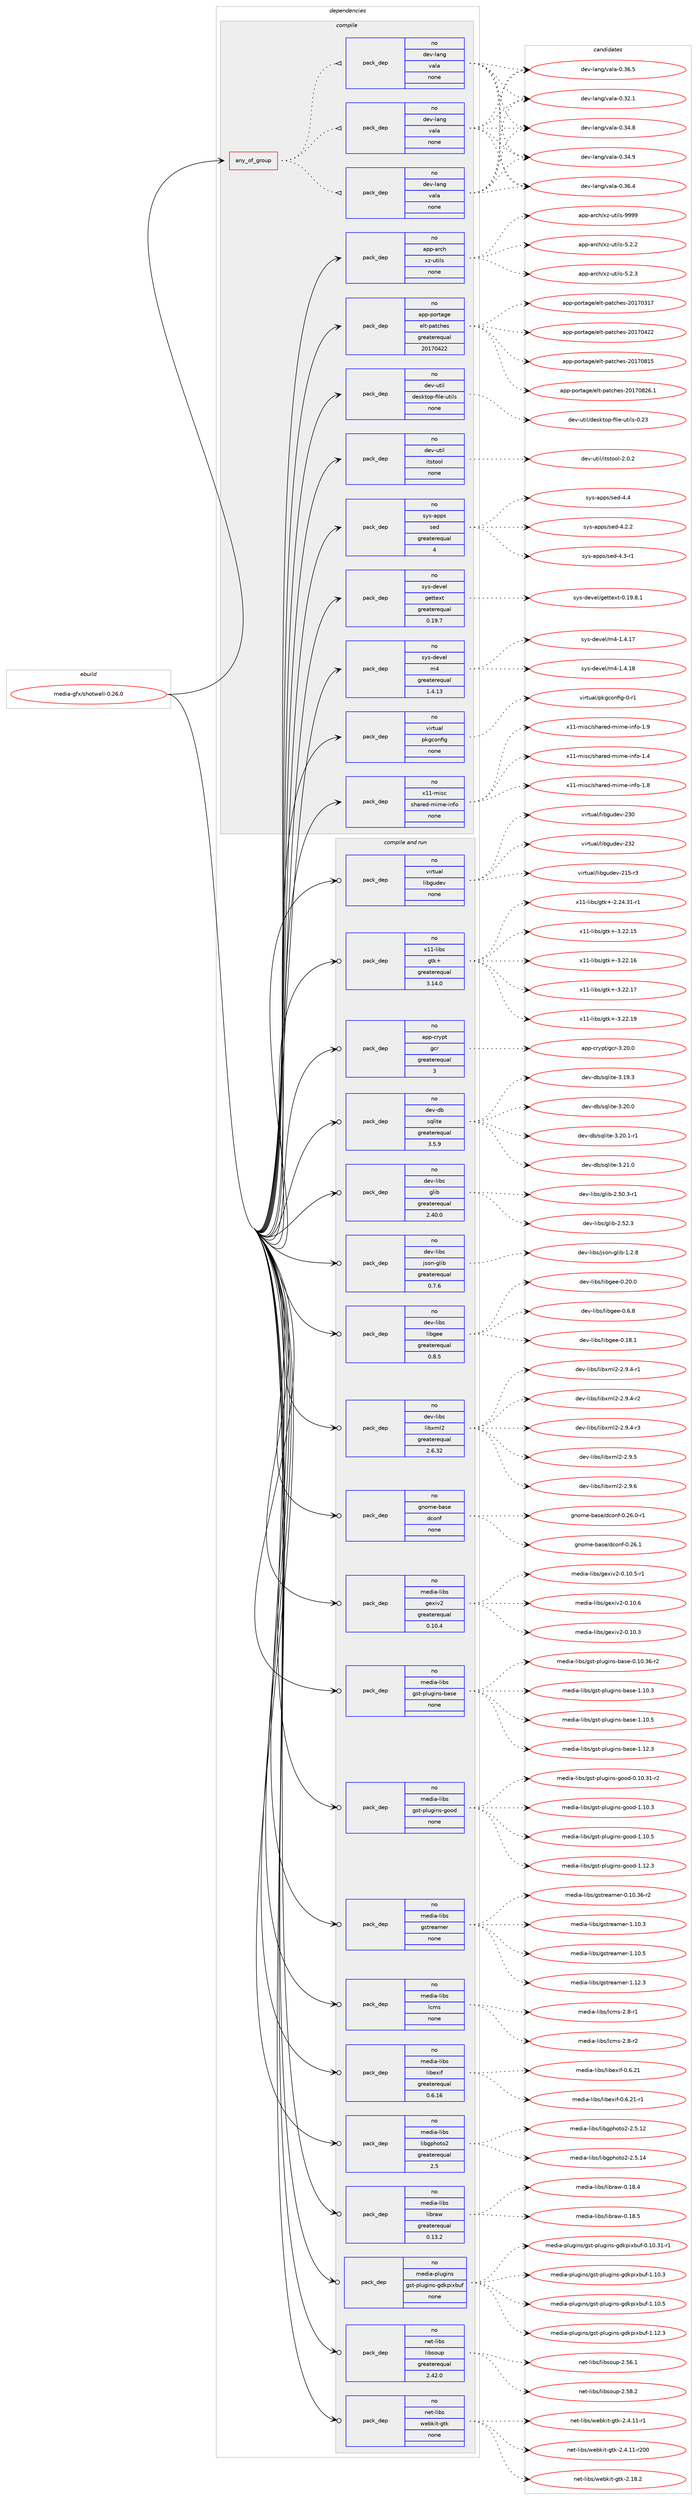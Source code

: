 digraph prolog {

# *************
# Graph options
# *************

newrank=true;
concentrate=true;
compound=true;
graph [rankdir=LR,fontname=Helvetica,fontsize=10,ranksep=1.5];#, ranksep=2.5, nodesep=0.2];
edge  [arrowhead=vee];
node  [fontname=Helvetica,fontsize=10];

# **********
# The ebuild
# **********

subgraph cluster_leftcol {
color=gray;
rank=same;
label=<<i>ebuild</i>>;
id [label="media-gfx/shotwell-0.26.0", color=red, width=4, href="../media-gfx/shotwell-0.26.0.svg"];
}

# ****************
# The dependencies
# ****************

subgraph cluster_midcol {
color=gray;
label=<<i>dependencies</i>>;
subgraph cluster_compile {
fillcolor="#eeeeee";
style=filled;
label=<<i>compile</i>>;
subgraph any5328 {
dependency357982 [label=<<TABLE BORDER="0" CELLBORDER="1" CELLSPACING="0" CELLPADDING="4"><TR><TD CELLPADDING="10">any_of_group</TD></TR></TABLE>>, shape=none, color=red];subgraph pack264039 {
dependency357983 [label=<<TABLE BORDER="0" CELLBORDER="1" CELLSPACING="0" CELLPADDING="4" WIDTH="220"><TR><TD ROWSPAN="6" CELLPADDING="30">pack_dep</TD></TR><TR><TD WIDTH="110">no</TD></TR><TR><TD>dev-lang</TD></TR><TR><TD>vala</TD></TR><TR><TD>none</TD></TR><TR><TD></TD></TR></TABLE>>, shape=none, color=blue];
}
dependency357982:e -> dependency357983:w [weight=20,style="dotted",arrowhead="oinv"];
subgraph pack264040 {
dependency357984 [label=<<TABLE BORDER="0" CELLBORDER="1" CELLSPACING="0" CELLPADDING="4" WIDTH="220"><TR><TD ROWSPAN="6" CELLPADDING="30">pack_dep</TD></TR><TR><TD WIDTH="110">no</TD></TR><TR><TD>dev-lang</TD></TR><TR><TD>vala</TD></TR><TR><TD>none</TD></TR><TR><TD></TD></TR></TABLE>>, shape=none, color=blue];
}
dependency357982:e -> dependency357984:w [weight=20,style="dotted",arrowhead="oinv"];
subgraph pack264041 {
dependency357985 [label=<<TABLE BORDER="0" CELLBORDER="1" CELLSPACING="0" CELLPADDING="4" WIDTH="220"><TR><TD ROWSPAN="6" CELLPADDING="30">pack_dep</TD></TR><TR><TD WIDTH="110">no</TD></TR><TR><TD>dev-lang</TD></TR><TR><TD>vala</TD></TR><TR><TD>none</TD></TR><TR><TD></TD></TR></TABLE>>, shape=none, color=blue];
}
dependency357982:e -> dependency357985:w [weight=20,style="dotted",arrowhead="oinv"];
}
id:e -> dependency357982:w [weight=20,style="solid",arrowhead="vee"];
subgraph pack264042 {
dependency357986 [label=<<TABLE BORDER="0" CELLBORDER="1" CELLSPACING="0" CELLPADDING="4" WIDTH="220"><TR><TD ROWSPAN="6" CELLPADDING="30">pack_dep</TD></TR><TR><TD WIDTH="110">no</TD></TR><TR><TD>app-arch</TD></TR><TR><TD>xz-utils</TD></TR><TR><TD>none</TD></TR><TR><TD></TD></TR></TABLE>>, shape=none, color=blue];
}
id:e -> dependency357986:w [weight=20,style="solid",arrowhead="vee"];
subgraph pack264043 {
dependency357987 [label=<<TABLE BORDER="0" CELLBORDER="1" CELLSPACING="0" CELLPADDING="4" WIDTH="220"><TR><TD ROWSPAN="6" CELLPADDING="30">pack_dep</TD></TR><TR><TD WIDTH="110">no</TD></TR><TR><TD>app-portage</TD></TR><TR><TD>elt-patches</TD></TR><TR><TD>greaterequal</TD></TR><TR><TD>20170422</TD></TR></TABLE>>, shape=none, color=blue];
}
id:e -> dependency357987:w [weight=20,style="solid",arrowhead="vee"];
subgraph pack264044 {
dependency357988 [label=<<TABLE BORDER="0" CELLBORDER="1" CELLSPACING="0" CELLPADDING="4" WIDTH="220"><TR><TD ROWSPAN="6" CELLPADDING="30">pack_dep</TD></TR><TR><TD WIDTH="110">no</TD></TR><TR><TD>dev-util</TD></TR><TR><TD>desktop-file-utils</TD></TR><TR><TD>none</TD></TR><TR><TD></TD></TR></TABLE>>, shape=none, color=blue];
}
id:e -> dependency357988:w [weight=20,style="solid",arrowhead="vee"];
subgraph pack264045 {
dependency357989 [label=<<TABLE BORDER="0" CELLBORDER="1" CELLSPACING="0" CELLPADDING="4" WIDTH="220"><TR><TD ROWSPAN="6" CELLPADDING="30">pack_dep</TD></TR><TR><TD WIDTH="110">no</TD></TR><TR><TD>dev-util</TD></TR><TR><TD>itstool</TD></TR><TR><TD>none</TD></TR><TR><TD></TD></TR></TABLE>>, shape=none, color=blue];
}
id:e -> dependency357989:w [weight=20,style="solid",arrowhead="vee"];
subgraph pack264046 {
dependency357990 [label=<<TABLE BORDER="0" CELLBORDER="1" CELLSPACING="0" CELLPADDING="4" WIDTH="220"><TR><TD ROWSPAN="6" CELLPADDING="30">pack_dep</TD></TR><TR><TD WIDTH="110">no</TD></TR><TR><TD>sys-apps</TD></TR><TR><TD>sed</TD></TR><TR><TD>greaterequal</TD></TR><TR><TD>4</TD></TR></TABLE>>, shape=none, color=blue];
}
id:e -> dependency357990:w [weight=20,style="solid",arrowhead="vee"];
subgraph pack264047 {
dependency357991 [label=<<TABLE BORDER="0" CELLBORDER="1" CELLSPACING="0" CELLPADDING="4" WIDTH="220"><TR><TD ROWSPAN="6" CELLPADDING="30">pack_dep</TD></TR><TR><TD WIDTH="110">no</TD></TR><TR><TD>sys-devel</TD></TR><TR><TD>gettext</TD></TR><TR><TD>greaterequal</TD></TR><TR><TD>0.19.7</TD></TR></TABLE>>, shape=none, color=blue];
}
id:e -> dependency357991:w [weight=20,style="solid",arrowhead="vee"];
subgraph pack264048 {
dependency357992 [label=<<TABLE BORDER="0" CELLBORDER="1" CELLSPACING="0" CELLPADDING="4" WIDTH="220"><TR><TD ROWSPAN="6" CELLPADDING="30">pack_dep</TD></TR><TR><TD WIDTH="110">no</TD></TR><TR><TD>sys-devel</TD></TR><TR><TD>m4</TD></TR><TR><TD>greaterequal</TD></TR><TR><TD>1.4.13</TD></TR></TABLE>>, shape=none, color=blue];
}
id:e -> dependency357992:w [weight=20,style="solid",arrowhead="vee"];
subgraph pack264049 {
dependency357993 [label=<<TABLE BORDER="0" CELLBORDER="1" CELLSPACING="0" CELLPADDING="4" WIDTH="220"><TR><TD ROWSPAN="6" CELLPADDING="30">pack_dep</TD></TR><TR><TD WIDTH="110">no</TD></TR><TR><TD>virtual</TD></TR><TR><TD>pkgconfig</TD></TR><TR><TD>none</TD></TR><TR><TD></TD></TR></TABLE>>, shape=none, color=blue];
}
id:e -> dependency357993:w [weight=20,style="solid",arrowhead="vee"];
subgraph pack264050 {
dependency357994 [label=<<TABLE BORDER="0" CELLBORDER="1" CELLSPACING="0" CELLPADDING="4" WIDTH="220"><TR><TD ROWSPAN="6" CELLPADDING="30">pack_dep</TD></TR><TR><TD WIDTH="110">no</TD></TR><TR><TD>x11-misc</TD></TR><TR><TD>shared-mime-info</TD></TR><TR><TD>none</TD></TR><TR><TD></TD></TR></TABLE>>, shape=none, color=blue];
}
id:e -> dependency357994:w [weight=20,style="solid",arrowhead="vee"];
}
subgraph cluster_compileandrun {
fillcolor="#eeeeee";
style=filled;
label=<<i>compile and run</i>>;
subgraph pack264051 {
dependency357995 [label=<<TABLE BORDER="0" CELLBORDER="1" CELLSPACING="0" CELLPADDING="4" WIDTH="220"><TR><TD ROWSPAN="6" CELLPADDING="30">pack_dep</TD></TR><TR><TD WIDTH="110">no</TD></TR><TR><TD>app-crypt</TD></TR><TR><TD>gcr</TD></TR><TR><TD>greaterequal</TD></TR><TR><TD>3</TD></TR></TABLE>>, shape=none, color=blue];
}
id:e -> dependency357995:w [weight=20,style="solid",arrowhead="odotvee"];
subgraph pack264052 {
dependency357996 [label=<<TABLE BORDER="0" CELLBORDER="1" CELLSPACING="0" CELLPADDING="4" WIDTH="220"><TR><TD ROWSPAN="6" CELLPADDING="30">pack_dep</TD></TR><TR><TD WIDTH="110">no</TD></TR><TR><TD>dev-db</TD></TR><TR><TD>sqlite</TD></TR><TR><TD>greaterequal</TD></TR><TR><TD>3.5.9</TD></TR></TABLE>>, shape=none, color=blue];
}
id:e -> dependency357996:w [weight=20,style="solid",arrowhead="odotvee"];
subgraph pack264053 {
dependency357997 [label=<<TABLE BORDER="0" CELLBORDER="1" CELLSPACING="0" CELLPADDING="4" WIDTH="220"><TR><TD ROWSPAN="6" CELLPADDING="30">pack_dep</TD></TR><TR><TD WIDTH="110">no</TD></TR><TR><TD>dev-libs</TD></TR><TR><TD>glib</TD></TR><TR><TD>greaterequal</TD></TR><TR><TD>2.40.0</TD></TR></TABLE>>, shape=none, color=blue];
}
id:e -> dependency357997:w [weight=20,style="solid",arrowhead="odotvee"];
subgraph pack264054 {
dependency357998 [label=<<TABLE BORDER="0" CELLBORDER="1" CELLSPACING="0" CELLPADDING="4" WIDTH="220"><TR><TD ROWSPAN="6" CELLPADDING="30">pack_dep</TD></TR><TR><TD WIDTH="110">no</TD></TR><TR><TD>dev-libs</TD></TR><TR><TD>json-glib</TD></TR><TR><TD>greaterequal</TD></TR><TR><TD>0.7.6</TD></TR></TABLE>>, shape=none, color=blue];
}
id:e -> dependency357998:w [weight=20,style="solid",arrowhead="odotvee"];
subgraph pack264055 {
dependency357999 [label=<<TABLE BORDER="0" CELLBORDER="1" CELLSPACING="0" CELLPADDING="4" WIDTH="220"><TR><TD ROWSPAN="6" CELLPADDING="30">pack_dep</TD></TR><TR><TD WIDTH="110">no</TD></TR><TR><TD>dev-libs</TD></TR><TR><TD>libgee</TD></TR><TR><TD>greaterequal</TD></TR><TR><TD>0.8.5</TD></TR></TABLE>>, shape=none, color=blue];
}
id:e -> dependency357999:w [weight=20,style="solid",arrowhead="odotvee"];
subgraph pack264056 {
dependency358000 [label=<<TABLE BORDER="0" CELLBORDER="1" CELLSPACING="0" CELLPADDING="4" WIDTH="220"><TR><TD ROWSPAN="6" CELLPADDING="30">pack_dep</TD></TR><TR><TD WIDTH="110">no</TD></TR><TR><TD>dev-libs</TD></TR><TR><TD>libxml2</TD></TR><TR><TD>greaterequal</TD></TR><TR><TD>2.6.32</TD></TR></TABLE>>, shape=none, color=blue];
}
id:e -> dependency358000:w [weight=20,style="solid",arrowhead="odotvee"];
subgraph pack264057 {
dependency358001 [label=<<TABLE BORDER="0" CELLBORDER="1" CELLSPACING="0" CELLPADDING="4" WIDTH="220"><TR><TD ROWSPAN="6" CELLPADDING="30">pack_dep</TD></TR><TR><TD WIDTH="110">no</TD></TR><TR><TD>gnome-base</TD></TR><TR><TD>dconf</TD></TR><TR><TD>none</TD></TR><TR><TD></TD></TR></TABLE>>, shape=none, color=blue];
}
id:e -> dependency358001:w [weight=20,style="solid",arrowhead="odotvee"];
subgraph pack264058 {
dependency358002 [label=<<TABLE BORDER="0" CELLBORDER="1" CELLSPACING="0" CELLPADDING="4" WIDTH="220"><TR><TD ROWSPAN="6" CELLPADDING="30">pack_dep</TD></TR><TR><TD WIDTH="110">no</TD></TR><TR><TD>media-libs</TD></TR><TR><TD>gexiv2</TD></TR><TR><TD>greaterequal</TD></TR><TR><TD>0.10.4</TD></TR></TABLE>>, shape=none, color=blue];
}
id:e -> dependency358002:w [weight=20,style="solid",arrowhead="odotvee"];
subgraph pack264059 {
dependency358003 [label=<<TABLE BORDER="0" CELLBORDER="1" CELLSPACING="0" CELLPADDING="4" WIDTH="220"><TR><TD ROWSPAN="6" CELLPADDING="30">pack_dep</TD></TR><TR><TD WIDTH="110">no</TD></TR><TR><TD>media-libs</TD></TR><TR><TD>gst-plugins-base</TD></TR><TR><TD>none</TD></TR><TR><TD></TD></TR></TABLE>>, shape=none, color=blue];
}
id:e -> dependency358003:w [weight=20,style="solid",arrowhead="odotvee"];
subgraph pack264060 {
dependency358004 [label=<<TABLE BORDER="0" CELLBORDER="1" CELLSPACING="0" CELLPADDING="4" WIDTH="220"><TR><TD ROWSPAN="6" CELLPADDING="30">pack_dep</TD></TR><TR><TD WIDTH="110">no</TD></TR><TR><TD>media-libs</TD></TR><TR><TD>gst-plugins-good</TD></TR><TR><TD>none</TD></TR><TR><TD></TD></TR></TABLE>>, shape=none, color=blue];
}
id:e -> dependency358004:w [weight=20,style="solid",arrowhead="odotvee"];
subgraph pack264061 {
dependency358005 [label=<<TABLE BORDER="0" CELLBORDER="1" CELLSPACING="0" CELLPADDING="4" WIDTH="220"><TR><TD ROWSPAN="6" CELLPADDING="30">pack_dep</TD></TR><TR><TD WIDTH="110">no</TD></TR><TR><TD>media-libs</TD></TR><TR><TD>gstreamer</TD></TR><TR><TD>none</TD></TR><TR><TD></TD></TR></TABLE>>, shape=none, color=blue];
}
id:e -> dependency358005:w [weight=20,style="solid",arrowhead="odotvee"];
subgraph pack264062 {
dependency358006 [label=<<TABLE BORDER="0" CELLBORDER="1" CELLSPACING="0" CELLPADDING="4" WIDTH="220"><TR><TD ROWSPAN="6" CELLPADDING="30">pack_dep</TD></TR><TR><TD WIDTH="110">no</TD></TR><TR><TD>media-libs</TD></TR><TR><TD>lcms</TD></TR><TR><TD>none</TD></TR><TR><TD></TD></TR></TABLE>>, shape=none, color=blue];
}
id:e -> dependency358006:w [weight=20,style="solid",arrowhead="odotvee"];
subgraph pack264063 {
dependency358007 [label=<<TABLE BORDER="0" CELLBORDER="1" CELLSPACING="0" CELLPADDING="4" WIDTH="220"><TR><TD ROWSPAN="6" CELLPADDING="30">pack_dep</TD></TR><TR><TD WIDTH="110">no</TD></TR><TR><TD>media-libs</TD></TR><TR><TD>libexif</TD></TR><TR><TD>greaterequal</TD></TR><TR><TD>0.6.16</TD></TR></TABLE>>, shape=none, color=blue];
}
id:e -> dependency358007:w [weight=20,style="solid",arrowhead="odotvee"];
subgraph pack264064 {
dependency358008 [label=<<TABLE BORDER="0" CELLBORDER="1" CELLSPACING="0" CELLPADDING="4" WIDTH="220"><TR><TD ROWSPAN="6" CELLPADDING="30">pack_dep</TD></TR><TR><TD WIDTH="110">no</TD></TR><TR><TD>media-libs</TD></TR><TR><TD>libgphoto2</TD></TR><TR><TD>greaterequal</TD></TR><TR><TD>2.5</TD></TR></TABLE>>, shape=none, color=blue];
}
id:e -> dependency358008:w [weight=20,style="solid",arrowhead="odotvee"];
subgraph pack264065 {
dependency358009 [label=<<TABLE BORDER="0" CELLBORDER="1" CELLSPACING="0" CELLPADDING="4" WIDTH="220"><TR><TD ROWSPAN="6" CELLPADDING="30">pack_dep</TD></TR><TR><TD WIDTH="110">no</TD></TR><TR><TD>media-libs</TD></TR><TR><TD>libraw</TD></TR><TR><TD>greaterequal</TD></TR><TR><TD>0.13.2</TD></TR></TABLE>>, shape=none, color=blue];
}
id:e -> dependency358009:w [weight=20,style="solid",arrowhead="odotvee"];
subgraph pack264066 {
dependency358010 [label=<<TABLE BORDER="0" CELLBORDER="1" CELLSPACING="0" CELLPADDING="4" WIDTH="220"><TR><TD ROWSPAN="6" CELLPADDING="30">pack_dep</TD></TR><TR><TD WIDTH="110">no</TD></TR><TR><TD>media-plugins</TD></TR><TR><TD>gst-plugins-gdkpixbuf</TD></TR><TR><TD>none</TD></TR><TR><TD></TD></TR></TABLE>>, shape=none, color=blue];
}
id:e -> dependency358010:w [weight=20,style="solid",arrowhead="odotvee"];
subgraph pack264067 {
dependency358011 [label=<<TABLE BORDER="0" CELLBORDER="1" CELLSPACING="0" CELLPADDING="4" WIDTH="220"><TR><TD ROWSPAN="6" CELLPADDING="30">pack_dep</TD></TR><TR><TD WIDTH="110">no</TD></TR><TR><TD>net-libs</TD></TR><TR><TD>libsoup</TD></TR><TR><TD>greaterequal</TD></TR><TR><TD>2.42.0</TD></TR></TABLE>>, shape=none, color=blue];
}
id:e -> dependency358011:w [weight=20,style="solid",arrowhead="odotvee"];
subgraph pack264068 {
dependency358012 [label=<<TABLE BORDER="0" CELLBORDER="1" CELLSPACING="0" CELLPADDING="4" WIDTH="220"><TR><TD ROWSPAN="6" CELLPADDING="30">pack_dep</TD></TR><TR><TD WIDTH="110">no</TD></TR><TR><TD>net-libs</TD></TR><TR><TD>webkit-gtk</TD></TR><TR><TD>none</TD></TR><TR><TD></TD></TR></TABLE>>, shape=none, color=blue];
}
id:e -> dependency358012:w [weight=20,style="solid",arrowhead="odotvee"];
subgraph pack264069 {
dependency358013 [label=<<TABLE BORDER="0" CELLBORDER="1" CELLSPACING="0" CELLPADDING="4" WIDTH="220"><TR><TD ROWSPAN="6" CELLPADDING="30">pack_dep</TD></TR><TR><TD WIDTH="110">no</TD></TR><TR><TD>virtual</TD></TR><TR><TD>libgudev</TD></TR><TR><TD>none</TD></TR><TR><TD></TD></TR></TABLE>>, shape=none, color=blue];
}
id:e -> dependency358013:w [weight=20,style="solid",arrowhead="odotvee"];
subgraph pack264070 {
dependency358014 [label=<<TABLE BORDER="0" CELLBORDER="1" CELLSPACING="0" CELLPADDING="4" WIDTH="220"><TR><TD ROWSPAN="6" CELLPADDING="30">pack_dep</TD></TR><TR><TD WIDTH="110">no</TD></TR><TR><TD>x11-libs</TD></TR><TR><TD>gtk+</TD></TR><TR><TD>greaterequal</TD></TR><TR><TD>3.14.0</TD></TR></TABLE>>, shape=none, color=blue];
}
id:e -> dependency358014:w [weight=20,style="solid",arrowhead="odotvee"];
}
subgraph cluster_run {
fillcolor="#eeeeee";
style=filled;
label=<<i>run</i>>;
}
}

# **************
# The candidates
# **************

subgraph cluster_choices {
rank=same;
color=gray;
label=<<i>candidates</i>>;

subgraph choice264039 {
color=black;
nodesep=1;
choice100101118451089711010347118971089745484651504649 [label="dev-lang/vala-0.32.1", color=red, width=4,href="../dev-lang/vala-0.32.1.svg"];
choice100101118451089711010347118971089745484651524656 [label="dev-lang/vala-0.34.8", color=red, width=4,href="../dev-lang/vala-0.34.8.svg"];
choice100101118451089711010347118971089745484651524657 [label="dev-lang/vala-0.34.9", color=red, width=4,href="../dev-lang/vala-0.34.9.svg"];
choice100101118451089711010347118971089745484651544652 [label="dev-lang/vala-0.36.4", color=red, width=4,href="../dev-lang/vala-0.36.4.svg"];
choice100101118451089711010347118971089745484651544653 [label="dev-lang/vala-0.36.5", color=red, width=4,href="../dev-lang/vala-0.36.5.svg"];
dependency357983:e -> choice100101118451089711010347118971089745484651504649:w [style=dotted,weight="100"];
dependency357983:e -> choice100101118451089711010347118971089745484651524656:w [style=dotted,weight="100"];
dependency357983:e -> choice100101118451089711010347118971089745484651524657:w [style=dotted,weight="100"];
dependency357983:e -> choice100101118451089711010347118971089745484651544652:w [style=dotted,weight="100"];
dependency357983:e -> choice100101118451089711010347118971089745484651544653:w [style=dotted,weight="100"];
}
subgraph choice264040 {
color=black;
nodesep=1;
choice100101118451089711010347118971089745484651504649 [label="dev-lang/vala-0.32.1", color=red, width=4,href="../dev-lang/vala-0.32.1.svg"];
choice100101118451089711010347118971089745484651524656 [label="dev-lang/vala-0.34.8", color=red, width=4,href="../dev-lang/vala-0.34.8.svg"];
choice100101118451089711010347118971089745484651524657 [label="dev-lang/vala-0.34.9", color=red, width=4,href="../dev-lang/vala-0.34.9.svg"];
choice100101118451089711010347118971089745484651544652 [label="dev-lang/vala-0.36.4", color=red, width=4,href="../dev-lang/vala-0.36.4.svg"];
choice100101118451089711010347118971089745484651544653 [label="dev-lang/vala-0.36.5", color=red, width=4,href="../dev-lang/vala-0.36.5.svg"];
dependency357984:e -> choice100101118451089711010347118971089745484651504649:w [style=dotted,weight="100"];
dependency357984:e -> choice100101118451089711010347118971089745484651524656:w [style=dotted,weight="100"];
dependency357984:e -> choice100101118451089711010347118971089745484651524657:w [style=dotted,weight="100"];
dependency357984:e -> choice100101118451089711010347118971089745484651544652:w [style=dotted,weight="100"];
dependency357984:e -> choice100101118451089711010347118971089745484651544653:w [style=dotted,weight="100"];
}
subgraph choice264041 {
color=black;
nodesep=1;
choice100101118451089711010347118971089745484651504649 [label="dev-lang/vala-0.32.1", color=red, width=4,href="../dev-lang/vala-0.32.1.svg"];
choice100101118451089711010347118971089745484651524656 [label="dev-lang/vala-0.34.8", color=red, width=4,href="../dev-lang/vala-0.34.8.svg"];
choice100101118451089711010347118971089745484651524657 [label="dev-lang/vala-0.34.9", color=red, width=4,href="../dev-lang/vala-0.34.9.svg"];
choice100101118451089711010347118971089745484651544652 [label="dev-lang/vala-0.36.4", color=red, width=4,href="../dev-lang/vala-0.36.4.svg"];
choice100101118451089711010347118971089745484651544653 [label="dev-lang/vala-0.36.5", color=red, width=4,href="../dev-lang/vala-0.36.5.svg"];
dependency357985:e -> choice100101118451089711010347118971089745484651504649:w [style=dotted,weight="100"];
dependency357985:e -> choice100101118451089711010347118971089745484651524656:w [style=dotted,weight="100"];
dependency357985:e -> choice100101118451089711010347118971089745484651524657:w [style=dotted,weight="100"];
dependency357985:e -> choice100101118451089711010347118971089745484651544652:w [style=dotted,weight="100"];
dependency357985:e -> choice100101118451089711010347118971089745484651544653:w [style=dotted,weight="100"];
}
subgraph choice264042 {
color=black;
nodesep=1;
choice971121124597114991044712012245117116105108115455346504650 [label="app-arch/xz-utils-5.2.2", color=red, width=4,href="../app-arch/xz-utils-5.2.2.svg"];
choice971121124597114991044712012245117116105108115455346504651 [label="app-arch/xz-utils-5.2.3", color=red, width=4,href="../app-arch/xz-utils-5.2.3.svg"];
choice9711211245971149910447120122451171161051081154557575757 [label="app-arch/xz-utils-9999", color=red, width=4,href="../app-arch/xz-utils-9999.svg"];
dependency357986:e -> choice971121124597114991044712012245117116105108115455346504650:w [style=dotted,weight="100"];
dependency357986:e -> choice971121124597114991044712012245117116105108115455346504651:w [style=dotted,weight="100"];
dependency357986:e -> choice9711211245971149910447120122451171161051081154557575757:w [style=dotted,weight="100"];
}
subgraph choice264043 {
color=black;
nodesep=1;
choice97112112451121111141169710310147101108116451129711699104101115455048495548514955 [label="app-portage/elt-patches-20170317", color=red, width=4,href="../app-portage/elt-patches-20170317.svg"];
choice97112112451121111141169710310147101108116451129711699104101115455048495548525050 [label="app-portage/elt-patches-20170422", color=red, width=4,href="../app-portage/elt-patches-20170422.svg"];
choice97112112451121111141169710310147101108116451129711699104101115455048495548564953 [label="app-portage/elt-patches-20170815", color=red, width=4,href="../app-portage/elt-patches-20170815.svg"];
choice971121124511211111411697103101471011081164511297116991041011154550484955485650544649 [label="app-portage/elt-patches-20170826.1", color=red, width=4,href="../app-portage/elt-patches-20170826.1.svg"];
dependency357987:e -> choice97112112451121111141169710310147101108116451129711699104101115455048495548514955:w [style=dotted,weight="100"];
dependency357987:e -> choice97112112451121111141169710310147101108116451129711699104101115455048495548525050:w [style=dotted,weight="100"];
dependency357987:e -> choice97112112451121111141169710310147101108116451129711699104101115455048495548564953:w [style=dotted,weight="100"];
dependency357987:e -> choice971121124511211111411697103101471011081164511297116991041011154550484955485650544649:w [style=dotted,weight="100"];
}
subgraph choice264044 {
color=black;
nodesep=1;
choice100101118451171161051084710010111510711611111245102105108101451171161051081154548465051 [label="dev-util/desktop-file-utils-0.23", color=red, width=4,href="../dev-util/desktop-file-utils-0.23.svg"];
dependency357988:e -> choice100101118451171161051084710010111510711611111245102105108101451171161051081154548465051:w [style=dotted,weight="100"];
}
subgraph choice264045 {
color=black;
nodesep=1;
choice1001011184511711610510847105116115116111111108455046484650 [label="dev-util/itstool-2.0.2", color=red, width=4,href="../dev-util/itstool-2.0.2.svg"];
dependency357989:e -> choice1001011184511711610510847105116115116111111108455046484650:w [style=dotted,weight="100"];
}
subgraph choice264046 {
color=black;
nodesep=1;
choice115121115459711211211547115101100455246504650 [label="sys-apps/sed-4.2.2", color=red, width=4,href="../sys-apps/sed-4.2.2.svg"];
choice115121115459711211211547115101100455246514511449 [label="sys-apps/sed-4.3-r1", color=red, width=4,href="../sys-apps/sed-4.3-r1.svg"];
choice11512111545971121121154711510110045524652 [label="sys-apps/sed-4.4", color=red, width=4,href="../sys-apps/sed-4.4.svg"];
dependency357990:e -> choice115121115459711211211547115101100455246504650:w [style=dotted,weight="100"];
dependency357990:e -> choice115121115459711211211547115101100455246514511449:w [style=dotted,weight="100"];
dependency357990:e -> choice11512111545971121121154711510110045524652:w [style=dotted,weight="100"];
}
subgraph choice264047 {
color=black;
nodesep=1;
choice1151211154510010111810110847103101116116101120116454846495746564649 [label="sys-devel/gettext-0.19.8.1", color=red, width=4,href="../sys-devel/gettext-0.19.8.1.svg"];
dependency357991:e -> choice1151211154510010111810110847103101116116101120116454846495746564649:w [style=dotted,weight="100"];
}
subgraph choice264048 {
color=black;
nodesep=1;
choice11512111545100101118101108471095245494652464955 [label="sys-devel/m4-1.4.17", color=red, width=4,href="../sys-devel/m4-1.4.17.svg"];
choice11512111545100101118101108471095245494652464956 [label="sys-devel/m4-1.4.18", color=red, width=4,href="../sys-devel/m4-1.4.18.svg"];
dependency357992:e -> choice11512111545100101118101108471095245494652464955:w [style=dotted,weight="100"];
dependency357992:e -> choice11512111545100101118101108471095245494652464956:w [style=dotted,weight="100"];
}
subgraph choice264049 {
color=black;
nodesep=1;
choice11810511411611797108471121071039911111010210510345484511449 [label="virtual/pkgconfig-0-r1", color=red, width=4,href="../virtual/pkgconfig-0-r1.svg"];
dependency357993:e -> choice11810511411611797108471121071039911111010210510345484511449:w [style=dotted,weight="100"];
}
subgraph choice264050 {
color=black;
nodesep=1;
choice120494945109105115994711510497114101100451091051091014510511010211145494652 [label="x11-misc/shared-mime-info-1.4", color=red, width=4,href="../x11-misc/shared-mime-info-1.4.svg"];
choice120494945109105115994711510497114101100451091051091014510511010211145494656 [label="x11-misc/shared-mime-info-1.8", color=red, width=4,href="../x11-misc/shared-mime-info-1.8.svg"];
choice120494945109105115994711510497114101100451091051091014510511010211145494657 [label="x11-misc/shared-mime-info-1.9", color=red, width=4,href="../x11-misc/shared-mime-info-1.9.svg"];
dependency357994:e -> choice120494945109105115994711510497114101100451091051091014510511010211145494652:w [style=dotted,weight="100"];
dependency357994:e -> choice120494945109105115994711510497114101100451091051091014510511010211145494656:w [style=dotted,weight="100"];
dependency357994:e -> choice120494945109105115994711510497114101100451091051091014510511010211145494657:w [style=dotted,weight="100"];
}
subgraph choice264051 {
color=black;
nodesep=1;
choice971121124599114121112116471039911445514650484648 [label="app-crypt/gcr-3.20.0", color=red, width=4,href="../app-crypt/gcr-3.20.0.svg"];
dependency357995:e -> choice971121124599114121112116471039911445514650484648:w [style=dotted,weight="100"];
}
subgraph choice264052 {
color=black;
nodesep=1;
choice10010111845100984711511310810511610145514649574651 [label="dev-db/sqlite-3.19.3", color=red, width=4,href="../dev-db/sqlite-3.19.3.svg"];
choice10010111845100984711511310810511610145514650484648 [label="dev-db/sqlite-3.20.0", color=red, width=4,href="../dev-db/sqlite-3.20.0.svg"];
choice100101118451009847115113108105116101455146504846494511449 [label="dev-db/sqlite-3.20.1-r1", color=red, width=4,href="../dev-db/sqlite-3.20.1-r1.svg"];
choice10010111845100984711511310810511610145514650494648 [label="dev-db/sqlite-3.21.0", color=red, width=4,href="../dev-db/sqlite-3.21.0.svg"];
dependency357996:e -> choice10010111845100984711511310810511610145514649574651:w [style=dotted,weight="100"];
dependency357996:e -> choice10010111845100984711511310810511610145514650484648:w [style=dotted,weight="100"];
dependency357996:e -> choice100101118451009847115113108105116101455146504846494511449:w [style=dotted,weight="100"];
dependency357996:e -> choice10010111845100984711511310810511610145514650494648:w [style=dotted,weight="100"];
}
subgraph choice264053 {
color=black;
nodesep=1;
choice10010111845108105981154710310810598455046534846514511449 [label="dev-libs/glib-2.50.3-r1", color=red, width=4,href="../dev-libs/glib-2.50.3-r1.svg"];
choice1001011184510810598115471031081059845504653504651 [label="dev-libs/glib-2.52.3", color=red, width=4,href="../dev-libs/glib-2.52.3.svg"];
dependency357997:e -> choice10010111845108105981154710310810598455046534846514511449:w [style=dotted,weight="100"];
dependency357997:e -> choice1001011184510810598115471031081059845504653504651:w [style=dotted,weight="100"];
}
subgraph choice264054 {
color=black;
nodesep=1;
choice1001011184510810598115471061151111104510310810598454946504656 [label="dev-libs/json-glib-1.2.8", color=red, width=4,href="../dev-libs/json-glib-1.2.8.svg"];
dependency357998:e -> choice1001011184510810598115471061151111104510310810598454946504656:w [style=dotted,weight="100"];
}
subgraph choice264055 {
color=black;
nodesep=1;
choice1001011184510810598115471081059810310110145484649564649 [label="dev-libs/libgee-0.18.1", color=red, width=4,href="../dev-libs/libgee-0.18.1.svg"];
choice1001011184510810598115471081059810310110145484650484648 [label="dev-libs/libgee-0.20.0", color=red, width=4,href="../dev-libs/libgee-0.20.0.svg"];
choice10010111845108105981154710810598103101101454846544656 [label="dev-libs/libgee-0.6.8", color=red, width=4,href="../dev-libs/libgee-0.6.8.svg"];
dependency357999:e -> choice1001011184510810598115471081059810310110145484649564649:w [style=dotted,weight="100"];
dependency357999:e -> choice1001011184510810598115471081059810310110145484650484648:w [style=dotted,weight="100"];
dependency357999:e -> choice10010111845108105981154710810598103101101454846544656:w [style=dotted,weight="100"];
}
subgraph choice264056 {
color=black;
nodesep=1;
choice10010111845108105981154710810598120109108504550465746524511449 [label="dev-libs/libxml2-2.9.4-r1", color=red, width=4,href="../dev-libs/libxml2-2.9.4-r1.svg"];
choice10010111845108105981154710810598120109108504550465746524511450 [label="dev-libs/libxml2-2.9.4-r2", color=red, width=4,href="../dev-libs/libxml2-2.9.4-r2.svg"];
choice10010111845108105981154710810598120109108504550465746524511451 [label="dev-libs/libxml2-2.9.4-r3", color=red, width=4,href="../dev-libs/libxml2-2.9.4-r3.svg"];
choice1001011184510810598115471081059812010910850455046574653 [label="dev-libs/libxml2-2.9.5", color=red, width=4,href="../dev-libs/libxml2-2.9.5.svg"];
choice1001011184510810598115471081059812010910850455046574654 [label="dev-libs/libxml2-2.9.6", color=red, width=4,href="../dev-libs/libxml2-2.9.6.svg"];
dependency358000:e -> choice10010111845108105981154710810598120109108504550465746524511449:w [style=dotted,weight="100"];
dependency358000:e -> choice10010111845108105981154710810598120109108504550465746524511450:w [style=dotted,weight="100"];
dependency358000:e -> choice10010111845108105981154710810598120109108504550465746524511451:w [style=dotted,weight="100"];
dependency358000:e -> choice1001011184510810598115471081059812010910850455046574653:w [style=dotted,weight="100"];
dependency358000:e -> choice1001011184510810598115471081059812010910850455046574654:w [style=dotted,weight="100"];
}
subgraph choice264057 {
color=black;
nodesep=1;
choice1031101111091014598971151014710099111110102454846505446484511449 [label="gnome-base/dconf-0.26.0-r1", color=red, width=4,href="../gnome-base/dconf-0.26.0-r1.svg"];
choice103110111109101459897115101471009911111010245484650544649 [label="gnome-base/dconf-0.26.1", color=red, width=4,href="../gnome-base/dconf-0.26.1.svg"];
dependency358001:e -> choice1031101111091014598971151014710099111110102454846505446484511449:w [style=dotted,weight="100"];
dependency358001:e -> choice103110111109101459897115101471009911111010245484650544649:w [style=dotted,weight="100"];
}
subgraph choice264058 {
color=black;
nodesep=1;
choice109101100105974510810598115471031011201051185045484649484651 [label="media-libs/gexiv2-0.10.3", color=red, width=4,href="../media-libs/gexiv2-0.10.3.svg"];
choice1091011001059745108105981154710310112010511850454846494846534511449 [label="media-libs/gexiv2-0.10.5-r1", color=red, width=4,href="../media-libs/gexiv2-0.10.5-r1.svg"];
choice109101100105974510810598115471031011201051185045484649484654 [label="media-libs/gexiv2-0.10.6", color=red, width=4,href="../media-libs/gexiv2-0.10.6.svg"];
dependency358002:e -> choice109101100105974510810598115471031011201051185045484649484651:w [style=dotted,weight="100"];
dependency358002:e -> choice1091011001059745108105981154710310112010511850454846494846534511449:w [style=dotted,weight="100"];
dependency358002:e -> choice109101100105974510810598115471031011201051185045484649484654:w [style=dotted,weight="100"];
}
subgraph choice264059 {
color=black;
nodesep=1;
choice109101100105974510810598115471031151164511210811710310511011545989711510145484649484651544511450 [label="media-libs/gst-plugins-base-0.10.36-r2", color=red, width=4,href="../media-libs/gst-plugins-base-0.10.36-r2.svg"];
choice109101100105974510810598115471031151164511210811710310511011545989711510145494649484651 [label="media-libs/gst-plugins-base-1.10.3", color=red, width=4,href="../media-libs/gst-plugins-base-1.10.3.svg"];
choice109101100105974510810598115471031151164511210811710310511011545989711510145494649484653 [label="media-libs/gst-plugins-base-1.10.5", color=red, width=4,href="../media-libs/gst-plugins-base-1.10.5.svg"];
choice109101100105974510810598115471031151164511210811710310511011545989711510145494649504651 [label="media-libs/gst-plugins-base-1.12.3", color=red, width=4,href="../media-libs/gst-plugins-base-1.12.3.svg"];
dependency358003:e -> choice109101100105974510810598115471031151164511210811710310511011545989711510145484649484651544511450:w [style=dotted,weight="100"];
dependency358003:e -> choice109101100105974510810598115471031151164511210811710310511011545989711510145494649484651:w [style=dotted,weight="100"];
dependency358003:e -> choice109101100105974510810598115471031151164511210811710310511011545989711510145494649484653:w [style=dotted,weight="100"];
dependency358003:e -> choice109101100105974510810598115471031151164511210811710310511011545989711510145494649504651:w [style=dotted,weight="100"];
}
subgraph choice264060 {
color=black;
nodesep=1;
choice10910110010597451081059811547103115116451121081171031051101154510311111110045484649484651494511450 [label="media-libs/gst-plugins-good-0.10.31-r2", color=red, width=4,href="../media-libs/gst-plugins-good-0.10.31-r2.svg"];
choice10910110010597451081059811547103115116451121081171031051101154510311111110045494649484651 [label="media-libs/gst-plugins-good-1.10.3", color=red, width=4,href="../media-libs/gst-plugins-good-1.10.3.svg"];
choice10910110010597451081059811547103115116451121081171031051101154510311111110045494649484653 [label="media-libs/gst-plugins-good-1.10.5", color=red, width=4,href="../media-libs/gst-plugins-good-1.10.5.svg"];
choice10910110010597451081059811547103115116451121081171031051101154510311111110045494649504651 [label="media-libs/gst-plugins-good-1.12.3", color=red, width=4,href="../media-libs/gst-plugins-good-1.12.3.svg"];
dependency358004:e -> choice10910110010597451081059811547103115116451121081171031051101154510311111110045484649484651494511450:w [style=dotted,weight="100"];
dependency358004:e -> choice10910110010597451081059811547103115116451121081171031051101154510311111110045494649484651:w [style=dotted,weight="100"];
dependency358004:e -> choice10910110010597451081059811547103115116451121081171031051101154510311111110045494649484653:w [style=dotted,weight="100"];
dependency358004:e -> choice10910110010597451081059811547103115116451121081171031051101154510311111110045494649504651:w [style=dotted,weight="100"];
}
subgraph choice264061 {
color=black;
nodesep=1;
choice109101100105974510810598115471031151161141019710910111445484649484651544511450 [label="media-libs/gstreamer-0.10.36-r2", color=red, width=4,href="../media-libs/gstreamer-0.10.36-r2.svg"];
choice109101100105974510810598115471031151161141019710910111445494649484651 [label="media-libs/gstreamer-1.10.3", color=red, width=4,href="../media-libs/gstreamer-1.10.3.svg"];
choice109101100105974510810598115471031151161141019710910111445494649484653 [label="media-libs/gstreamer-1.10.5", color=red, width=4,href="../media-libs/gstreamer-1.10.5.svg"];
choice109101100105974510810598115471031151161141019710910111445494649504651 [label="media-libs/gstreamer-1.12.3", color=red, width=4,href="../media-libs/gstreamer-1.12.3.svg"];
dependency358005:e -> choice109101100105974510810598115471031151161141019710910111445484649484651544511450:w [style=dotted,weight="100"];
dependency358005:e -> choice109101100105974510810598115471031151161141019710910111445494649484651:w [style=dotted,weight="100"];
dependency358005:e -> choice109101100105974510810598115471031151161141019710910111445494649484653:w [style=dotted,weight="100"];
dependency358005:e -> choice109101100105974510810598115471031151161141019710910111445494649504651:w [style=dotted,weight="100"];
}
subgraph choice264062 {
color=black;
nodesep=1;
choice1091011001059745108105981154710899109115455046564511449 [label="media-libs/lcms-2.8-r1", color=red, width=4,href="../media-libs/lcms-2.8-r1.svg"];
choice1091011001059745108105981154710899109115455046564511450 [label="media-libs/lcms-2.8-r2", color=red, width=4,href="../media-libs/lcms-2.8-r2.svg"];
dependency358006:e -> choice1091011001059745108105981154710899109115455046564511449:w [style=dotted,weight="100"];
dependency358006:e -> choice1091011001059745108105981154710899109115455046564511450:w [style=dotted,weight="100"];
}
subgraph choice264063 {
color=black;
nodesep=1;
choice109101100105974510810598115471081059810112010510245484654465049 [label="media-libs/libexif-0.6.21", color=red, width=4,href="../media-libs/libexif-0.6.21.svg"];
choice1091011001059745108105981154710810598101120105102454846544650494511449 [label="media-libs/libexif-0.6.21-r1", color=red, width=4,href="../media-libs/libexif-0.6.21-r1.svg"];
dependency358007:e -> choice109101100105974510810598115471081059810112010510245484654465049:w [style=dotted,weight="100"];
dependency358007:e -> choice1091011001059745108105981154710810598101120105102454846544650494511449:w [style=dotted,weight="100"];
}
subgraph choice264064 {
color=black;
nodesep=1;
choice10910110010597451081059811547108105981031121041111161115045504653464950 [label="media-libs/libgphoto2-2.5.12", color=red, width=4,href="../media-libs/libgphoto2-2.5.12.svg"];
choice10910110010597451081059811547108105981031121041111161115045504653464952 [label="media-libs/libgphoto2-2.5.14", color=red, width=4,href="../media-libs/libgphoto2-2.5.14.svg"];
dependency358008:e -> choice10910110010597451081059811547108105981031121041111161115045504653464950:w [style=dotted,weight="100"];
dependency358008:e -> choice10910110010597451081059811547108105981031121041111161115045504653464952:w [style=dotted,weight="100"];
}
subgraph choice264065 {
color=black;
nodesep=1;
choice10910110010597451081059811547108105981149711945484649564652 [label="media-libs/libraw-0.18.4", color=red, width=4,href="../media-libs/libraw-0.18.4.svg"];
choice10910110010597451081059811547108105981149711945484649564653 [label="media-libs/libraw-0.18.5", color=red, width=4,href="../media-libs/libraw-0.18.5.svg"];
dependency358009:e -> choice10910110010597451081059811547108105981149711945484649564652:w [style=dotted,weight="100"];
dependency358009:e -> choice10910110010597451081059811547108105981149711945484649564653:w [style=dotted,weight="100"];
}
subgraph choice264066 {
color=black;
nodesep=1;
choice10910110010597451121081171031051101154710311511645112108117103105110115451031001071121051209811710245484649484651494511449 [label="media-plugins/gst-plugins-gdkpixbuf-0.10.31-r1", color=red, width=4,href="../media-plugins/gst-plugins-gdkpixbuf-0.10.31-r1.svg"];
choice10910110010597451121081171031051101154710311511645112108117103105110115451031001071121051209811710245494649484651 [label="media-plugins/gst-plugins-gdkpixbuf-1.10.3", color=red, width=4,href="../media-plugins/gst-plugins-gdkpixbuf-1.10.3.svg"];
choice10910110010597451121081171031051101154710311511645112108117103105110115451031001071121051209811710245494649484653 [label="media-plugins/gst-plugins-gdkpixbuf-1.10.5", color=red, width=4,href="../media-plugins/gst-plugins-gdkpixbuf-1.10.5.svg"];
choice10910110010597451121081171031051101154710311511645112108117103105110115451031001071121051209811710245494649504651 [label="media-plugins/gst-plugins-gdkpixbuf-1.12.3", color=red, width=4,href="../media-plugins/gst-plugins-gdkpixbuf-1.12.3.svg"];
dependency358010:e -> choice10910110010597451121081171031051101154710311511645112108117103105110115451031001071121051209811710245484649484651494511449:w [style=dotted,weight="100"];
dependency358010:e -> choice10910110010597451121081171031051101154710311511645112108117103105110115451031001071121051209811710245494649484651:w [style=dotted,weight="100"];
dependency358010:e -> choice10910110010597451121081171031051101154710311511645112108117103105110115451031001071121051209811710245494649484653:w [style=dotted,weight="100"];
dependency358010:e -> choice10910110010597451121081171031051101154710311511645112108117103105110115451031001071121051209811710245494649504651:w [style=dotted,weight="100"];
}
subgraph choice264067 {
color=black;
nodesep=1;
choice1101011164510810598115471081059811511111711245504653544649 [label="net-libs/libsoup-2.56.1", color=red, width=4,href="../net-libs/libsoup-2.56.1.svg"];
choice1101011164510810598115471081059811511111711245504653564650 [label="net-libs/libsoup-2.58.2", color=red, width=4,href="../net-libs/libsoup-2.58.2.svg"];
dependency358011:e -> choice1101011164510810598115471081059811511111711245504653544649:w [style=dotted,weight="100"];
dependency358011:e -> choice1101011164510810598115471081059811511111711245504653564650:w [style=dotted,weight="100"];
}
subgraph choice264068 {
color=black;
nodesep=1;
choice110101116451081059811547119101981071051164510311610745504649564650 [label="net-libs/webkit-gtk-2.18.2", color=red, width=4,href="../net-libs/webkit-gtk-2.18.2.svg"];
choice1101011164510810598115471191019810710511645103116107455046524649494511449 [label="net-libs/webkit-gtk-2.4.11-r1", color=red, width=4,href="../net-libs/webkit-gtk-2.4.11-r1.svg"];
choice11010111645108105981154711910198107105116451031161074550465246494945114504848 [label="net-libs/webkit-gtk-2.4.11-r200", color=red, width=4,href="../net-libs/webkit-gtk-2.4.11-r200.svg"];
dependency358012:e -> choice110101116451081059811547119101981071051164510311610745504649564650:w [style=dotted,weight="100"];
dependency358012:e -> choice1101011164510810598115471191019810710511645103116107455046524649494511449:w [style=dotted,weight="100"];
dependency358012:e -> choice11010111645108105981154711910198107105116451031161074550465246494945114504848:w [style=dotted,weight="100"];
}
subgraph choice264069 {
color=black;
nodesep=1;
choice118105114116117971084710810598103117100101118455049534511451 [label="virtual/libgudev-215-r3", color=red, width=4,href="../virtual/libgudev-215-r3.svg"];
choice11810511411611797108471081059810311710010111845505148 [label="virtual/libgudev-230", color=red, width=4,href="../virtual/libgudev-230.svg"];
choice11810511411611797108471081059810311710010111845505150 [label="virtual/libgudev-232", color=red, width=4,href="../virtual/libgudev-232.svg"];
dependency358013:e -> choice118105114116117971084710810598103117100101118455049534511451:w [style=dotted,weight="100"];
dependency358013:e -> choice11810511411611797108471081059810311710010111845505148:w [style=dotted,weight="100"];
dependency358013:e -> choice11810511411611797108471081059810311710010111845505150:w [style=dotted,weight="100"];
}
subgraph choice264070 {
color=black;
nodesep=1;
choice12049494510810598115471031161074345504650524651494511449 [label="x11-libs/gtk+-2.24.31-r1", color=red, width=4,href="../x11-libs/gtk+-2.24.31-r1.svg"];
choice1204949451081059811547103116107434551465050464953 [label="x11-libs/gtk+-3.22.15", color=red, width=4,href="../x11-libs/gtk+-3.22.15.svg"];
choice1204949451081059811547103116107434551465050464954 [label="x11-libs/gtk+-3.22.16", color=red, width=4,href="../x11-libs/gtk+-3.22.16.svg"];
choice1204949451081059811547103116107434551465050464955 [label="x11-libs/gtk+-3.22.17", color=red, width=4,href="../x11-libs/gtk+-3.22.17.svg"];
choice1204949451081059811547103116107434551465050464957 [label="x11-libs/gtk+-3.22.19", color=red, width=4,href="../x11-libs/gtk+-3.22.19.svg"];
dependency358014:e -> choice12049494510810598115471031161074345504650524651494511449:w [style=dotted,weight="100"];
dependency358014:e -> choice1204949451081059811547103116107434551465050464953:w [style=dotted,weight="100"];
dependency358014:e -> choice1204949451081059811547103116107434551465050464954:w [style=dotted,weight="100"];
dependency358014:e -> choice1204949451081059811547103116107434551465050464955:w [style=dotted,weight="100"];
dependency358014:e -> choice1204949451081059811547103116107434551465050464957:w [style=dotted,weight="100"];
}
}

}
